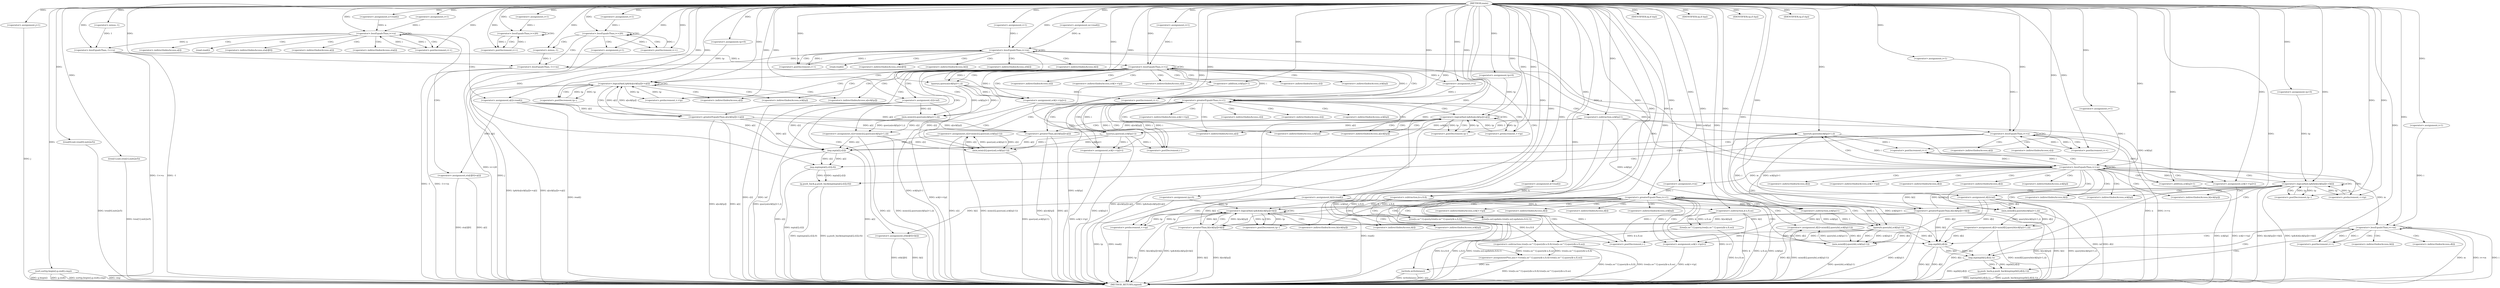 digraph "main" {  
"1000414" [label = "(METHOD,main)" ]
"1000809" [label = "(METHOD_RETURN,signed)" ]
"1000416" [label = "(<operator>.assignment,n=read())" ]
"1000419" [label = "(<operator>.assignment,m=read())" ]
"1000422" [label = "(<operator>.assignment,k=read())" ]
"1000486" [label = "(<operator>.assignment,j=1)" ]
"1000489" [label = "(<operator>.lessEqualsThan,-1<=n)" ]
"1000513" [label = "(<operator>.assignment,tp=0)" ]
"1000570" [label = "(<operator>.assignment,tp=0)" ]
"1000622" [label = "(<operator>.assignment,tp=0)" ]
"1000679" [label = "(<operator>.assignment,tp=0)" ]
"1000771" [label = "(sort,sort(g.begin(),g.end(),cmp))" ]
"1000775" [label = "(tree[0].init,tree[0].init(2e5))" ]
"1000777" [label = "(tree[1].init,tree[1].init(2e5))" ]
"1000807" [label = "(writeln,writeln(ans))" ]
"1000427" [label = "(<operator>.assignment,i=1)" ]
"1000430" [label = "(<operator>.lessEqualsThan,i<=n)" ]
"1000433" [label = "(<operator>.postIncrement,i++)" ]
"1000452" [label = "(<operator>.assignment,i=1)" ]
"1000455" [label = "(<operator>.lessEqualsThan,i<=m)" ]
"1000458" [label = "(<operator>.postIncrement,i++)" ]
"1000477" [label = "(<operator>.assignment,i=1)" ]
"1000480" [label = "(<operator>.lessEqualsThan,i<=20)" ]
"1000483" [label = "(<operator>.postIncrement,i++)" ]
"1000495" [label = "(<operator>.assignment,i=1)" ]
"1000498" [label = "(<operator>.lessEqualsThan,i<=20)" ]
"1000501" [label = "(<operator>.postIncrement,i++)" ]
"1000518" [label = "(<operator>.assignment,i=1)" ]
"1000521" [label = "(<operator>.lessEqualsThan,i<=n)" ]
"1000524" [label = "(<operator>.postIncrement,i++)" ]
"1000575" [label = "(<operator>.assignment,i=n)" ]
"1000578" [label = "(<operator>.greaterEqualsThan,i>=1)" ]
"1000581" [label = "(<operator>.postDecrement,i--)" ]
"1000627" [label = "(<operator>.assignment,i=1)" ]
"1000630" [label = "(<operator>.lessEqualsThan,i<=m)" ]
"1000633" [label = "(<operator>.postIncrement,i++)" ]
"1000684" [label = "(<operator>.assignment,i=m)" ]
"1000687" [label = "(<operator>.greaterEqualsThan,i>=1)" ]
"1000690" [label = "(<operator>.postDecrement,i--)" ]
"1000733" [label = "(<operator>.assignment,i=1)" ]
"1000736" [label = "(<operator>.lessEqualsThan,i<=n)" ]
"1000739" [label = "(<operator>.postIncrement,i++)" ]
"1000741" [label = "(g.push_back,g.push_back(mp(mp(a[i],c[i]),0)))" ]
"1000753" [label = "(<operator>.assignment,i=1)" ]
"1000756" [label = "(<operator>.lessEqualsThan,i<=m)" ]
"1000759" [label = "(<operator>.postIncrement,i++)" ]
"1000761" [label = "(g.push_back,g.push_back(mp(mp(b[i],d[i]),1)))" ]
"1000781" [label = "(<operator>.assignmentPlus,ans+=tree[u.se^1].query(k-u.fi.fi)-tree[u.se^1].query(k-u.fi.se))" ]
"1000800" [label = "(tree[u.se].update,tree[u.se].update(u.fi.fi,1))" ]
"1000436" [label = "(<operator>.assignment,a[i]=read())" ]
"1000441" [label = "(<operator>.assignment,sta[i][0]=a[i])" ]
"1000461" [label = "(<operator>.assignment,b[i]=read())" ]
"1000466" [label = "(<operator>.assignment,stb[i][0]=b[i])" ]
"1000490" [label = "(<operator>.minus,-1)" ]
"1000505" [label = "(<operator>.assignment,j=1)" ]
"1000508" [label = "(<operator>.lessEqualsThan,-1<=m)" ]
"1000527" [label = "(<operator>.assignment,c[i]=inf)" ]
"1000564" [label = "(<operator>.assignment,sck[++tp]=i)" ]
"1000616" [label = "(<operator>.assignment,sck[++tp]=i)" ]
"1000636" [label = "(<operator>.assignment,d[i]=inf)" ]
"1000673" [label = "(<operator>.assignment,sck[++tp]=i)" ]
"1000725" [label = "(<operator>.assignment,sck[++tp]=i)" ]
"1000533" [label = "(<operator>.logicalAnd,tp&&a[sck[tp]]>=a[i])" ]
"1000544" [label = "(<operator>.postDecrement,tp--)" ]
"1000547" [label = "(IDENTIFIER,tp,if (tp))" ]
"1000585" [label = "(<operator>.logicalAnd,tp&&a[sck[tp]]>a[i])" ]
"1000596" [label = "(<operator>.postDecrement,tp--)" ]
"1000599" [label = "(IDENTIFIER,tp,if (tp))" ]
"1000642" [label = "(<operator>.logicalAnd,tp&&b[sck[tp]]>=b[i])" ]
"1000653" [label = "(<operator>.postDecrement,tp--)" ]
"1000656" [label = "(IDENTIFIER,tp,if (tp))" ]
"1000694" [label = "(<operator>.logicalAnd,tp&&b[sck[tp]]>b[i])" ]
"1000705" [label = "(<operator>.postDecrement,tp--)" ]
"1000708" [label = "(IDENTIFIER,tp,if (tp))" ]
"1000742" [label = "(mp,mp(mp(a[i],c[i]),0))" ]
"1000762" [label = "(mp,mp(mp(b[i],d[i]),1))" ]
"1000783" [label = "(<operator>.subtraction,tree[u.se^1].query(k-u.fi.fi)-tree[u.se^1].query(k-u.fi.se))" ]
"1000509" [label = "(<operator>.minus,-1)" ]
"1000549" [label = "(<operator>.assignment,c[i]=min(c[i],querya(sck[tp]+1,i)))" ]
"1000601" [label = "(<operator>.assignment,c[i]=min(c[i],querya(i,sck[tp]-1)))" ]
"1000658" [label = "(<operator>.assignment,d[i]=min(d[i],queryb(sck[tp]+1,i)))" ]
"1000710" [label = "(<operator>.assignment,d[i]=min(d[i],queryb(i,sck[tp]-1)))" ]
"1000743" [label = "(mp,mp(a[i],c[i]))" ]
"1000763" [label = "(mp,mp(b[i],d[i]))" ]
"1000784" [label = "(tree[u.se^1].query,tree[u.se^1].query(k-u.fi.fi))" ]
"1000792" [label = "(tree[u.se^1].query,tree[u.se^1].query(k-u.fi.se))" ]
"1000535" [label = "(<operator>.greaterEqualsThan,a[sck[tp]]>=a[i])" ]
"1000567" [label = "(<operator>.preIncrement,++tp)" ]
"1000587" [label = "(<operator>.greaterThan,a[sck[tp]]>a[i])" ]
"1000619" [label = "(<operator>.preIncrement,++tp)" ]
"1000644" [label = "(<operator>.greaterEqualsThan,b[sck[tp]]>=b[i])" ]
"1000676" [label = "(<operator>.preIncrement,++tp)" ]
"1000696" [label = "(<operator>.greaterThan,b[sck[tp]]>b[i])" ]
"1000728" [label = "(<operator>.preIncrement,++tp)" ]
"1000785" [label = "(<operator>.subtraction,k-u.fi.fi)" ]
"1000793" [label = "(<operator>.subtraction,k-u.fi.se)" ]
"1000553" [label = "(min,min(c[i],querya(sck[tp]+1,i)))" ]
"1000605" [label = "(min,min(c[i],querya(i,sck[tp]-1)))" ]
"1000662" [label = "(min,min(d[i],queryb(sck[tp]+1,i)))" ]
"1000714" [label = "(min,min(d[i],queryb(i,sck[tp]-1)))" ]
"1000557" [label = "(querya,querya(sck[tp]+1,i))" ]
"1000609" [label = "(querya,querya(i,sck[tp]-1))" ]
"1000666" [label = "(queryb,queryb(sck[tp]+1,i))" ]
"1000718" [label = "(queryb,queryb(i,sck[tp]-1))" ]
"1000558" [label = "(<operator>.addition,sck[tp]+1)" ]
"1000611" [label = "(<operator>.subtraction,sck[tp]-1)" ]
"1000667" [label = "(<operator>.addition,sck[tp]+1)" ]
"1000720" [label = "(<operator>.subtraction,sck[tp]-1)" ]
"1000437" [label = "(<operator>.indirectIndexAccess,a[i])" ]
"1000440" [label = "(read,read())" ]
"1000442" [label = "(<operator>.indirectIndexAccess,sta[i][0])" ]
"1000447" [label = "(<operator>.indirectIndexAccess,a[i])" ]
"1000462" [label = "(<operator>.indirectIndexAccess,b[i])" ]
"1000465" [label = "(read,read())" ]
"1000467" [label = "(<operator>.indirectIndexAccess,stb[i][0])" ]
"1000472" [label = "(<operator>.indirectIndexAccess,b[i])" ]
"1000528" [label = "(<operator>.indirectIndexAccess,c[i])" ]
"1000565" [label = "(<operator>.indirectIndexAccess,sck[++tp])" ]
"1000617" [label = "(<operator>.indirectIndexAccess,sck[++tp])" ]
"1000637" [label = "(<operator>.indirectIndexAccess,d[i])" ]
"1000674" [label = "(<operator>.indirectIndexAccess,sck[++tp])" ]
"1000726" [label = "(<operator>.indirectIndexAccess,sck[++tp])" ]
"1000443" [label = "(<operator>.indirectIndexAccess,sta[i])" ]
"1000468" [label = "(<operator>.indirectIndexAccess,stb[i])" ]
"1000744" [label = "(<operator>.indirectIndexAccess,a[i])" ]
"1000747" [label = "(<operator>.indirectIndexAccess,c[i])" ]
"1000764" [label = "(<operator>.indirectIndexAccess,b[i])" ]
"1000767" [label = "(<operator>.indirectIndexAccess,d[i])" ]
"1000536" [label = "(<operator>.indirectIndexAccess,a[sck[tp]])" ]
"1000541" [label = "(<operator>.indirectIndexAccess,a[i])" ]
"1000550" [label = "(<operator>.indirectIndexAccess,c[i])" ]
"1000588" [label = "(<operator>.indirectIndexAccess,a[sck[tp]])" ]
"1000593" [label = "(<operator>.indirectIndexAccess,a[i])" ]
"1000602" [label = "(<operator>.indirectIndexAccess,c[i])" ]
"1000645" [label = "(<operator>.indirectIndexAccess,b[sck[tp]])" ]
"1000650" [label = "(<operator>.indirectIndexAccess,b[i])" ]
"1000659" [label = "(<operator>.indirectIndexAccess,d[i])" ]
"1000697" [label = "(<operator>.indirectIndexAccess,b[sck[tp]])" ]
"1000702" [label = "(<operator>.indirectIndexAccess,b[i])" ]
"1000711" [label = "(<operator>.indirectIndexAccess,d[i])" ]
"1000538" [label = "(<operator>.indirectIndexAccess,sck[tp])" ]
"1000554" [label = "(<operator>.indirectIndexAccess,c[i])" ]
"1000590" [label = "(<operator>.indirectIndexAccess,sck[tp])" ]
"1000606" [label = "(<operator>.indirectIndexAccess,c[i])" ]
"1000647" [label = "(<operator>.indirectIndexAccess,sck[tp])" ]
"1000663" [label = "(<operator>.indirectIndexAccess,d[i])" ]
"1000699" [label = "(<operator>.indirectIndexAccess,sck[tp])" ]
"1000715" [label = "(<operator>.indirectIndexAccess,d[i])" ]
"1000559" [label = "(<operator>.indirectIndexAccess,sck[tp])" ]
"1000612" [label = "(<operator>.indirectIndexAccess,sck[tp])" ]
"1000668" [label = "(<operator>.indirectIndexAccess,sck[tp])" ]
"1000721" [label = "(<operator>.indirectIndexAccess,sck[tp])" ]
  "1000422" -> "1000809"  [ label = "DDG: read()"] 
  "1000486" -> "1000809"  [ label = "DDG: j"] 
  "1000489" -> "1000809"  [ label = "DDG: -1"] 
  "1000489" -> "1000809"  [ label = "DDG: -1<=n"] 
  "1000498" -> "1000809"  [ label = "DDG: i<=20"] 
  "1000679" -> "1000809"  [ label = "DDG: tp"] 
  "1000687" -> "1000809"  [ label = "DDG: i>=1"] 
  "1000736" -> "1000809"  [ label = "DDG: n"] 
  "1000736" -> "1000809"  [ label = "DDG: i<=n"] 
  "1000756" -> "1000809"  [ label = "DDG: i"] 
  "1000756" -> "1000809"  [ label = "DDG: m"] 
  "1000756" -> "1000809"  [ label = "DDG: i<=m"] 
  "1000771" -> "1000809"  [ label = "DDG: g.begin()"] 
  "1000771" -> "1000809"  [ label = "DDG: g.end()"] 
  "1000771" -> "1000809"  [ label = "DDG: sort(g.begin(),g.end(),cmp)"] 
  "1000775" -> "1000809"  [ label = "DDG: tree[0].init(2e5)"] 
  "1000777" -> "1000809"  [ label = "DDG: tree[1].init(2e5)"] 
  "1000784" -> "1000809"  [ label = "DDG: k-u.fi.fi"] 
  "1000783" -> "1000809"  [ label = "DDG: tree[u.se^1].query(k-u.fi.fi)"] 
  "1000793" -> "1000809"  [ label = "DDG: k"] 
  "1000793" -> "1000809"  [ label = "DDG: u.fi.se"] 
  "1000792" -> "1000809"  [ label = "DDG: k-u.fi.se"] 
  "1000783" -> "1000809"  [ label = "DDG: tree[u.se^1].query(k-u.fi.se)"] 
  "1000781" -> "1000809"  [ label = "DDG: tree[u.se^1].query(k-u.fi.fi)-tree[u.se^1].query(k-u.fi.se)"] 
  "1000800" -> "1000809"  [ label = "DDG: u.fi.fi"] 
  "1000800" -> "1000809"  [ label = "DDG: tree[u.se].update(u.fi.fi,1)"] 
  "1000807" -> "1000809"  [ label = "DDG: ans"] 
  "1000807" -> "1000809"  [ label = "DDG: writeln(ans)"] 
  "1000763" -> "1000809"  [ label = "DDG: b[i]"] 
  "1000763" -> "1000809"  [ label = "DDG: d[i]"] 
  "1000762" -> "1000809"  [ label = "DDG: mp(b[i],d[i])"] 
  "1000761" -> "1000809"  [ label = "DDG: mp(mp(b[i],d[i]),1)"] 
  "1000761" -> "1000809"  [ label = "DDG: g.push_back(mp(mp(b[i],d[i]),1))"] 
  "1000743" -> "1000809"  [ label = "DDG: a[i]"] 
  "1000743" -> "1000809"  [ label = "DDG: c[i]"] 
  "1000742" -> "1000809"  [ label = "DDG: mp(a[i],c[i])"] 
  "1000741" -> "1000809"  [ label = "DDG: mp(mp(a[i],c[i]),0)"] 
  "1000741" -> "1000809"  [ label = "DDG: g.push_back(mp(mp(a[i],c[i]),0))"] 
  "1000696" -> "1000809"  [ label = "DDG: b[sck[tp]]"] 
  "1000696" -> "1000809"  [ label = "DDG: b[i]"] 
  "1000694" -> "1000809"  [ label = "DDG: b[sck[tp]]>b[i]"] 
  "1000694" -> "1000809"  [ label = "DDG: tp&&b[sck[tp]]>b[i]"] 
  "1000710" -> "1000809"  [ label = "DDG: d[i]"] 
  "1000720" -> "1000809"  [ label = "DDG: sck[tp]"] 
  "1000718" -> "1000809"  [ label = "DDG: sck[tp]-1"] 
  "1000714" -> "1000809"  [ label = "DDG: queryb(i,sck[tp]-1)"] 
  "1000710" -> "1000809"  [ label = "DDG: min(d[i],queryb(i,sck[tp]-1))"] 
  "1000728" -> "1000809"  [ label = "DDG: tp"] 
  "1000725" -> "1000809"  [ label = "DDG: sck[++tp]"] 
  "1000636" -> "1000809"  [ label = "DDG: d[i]"] 
  "1000636" -> "1000809"  [ label = "DDG: inf"] 
  "1000644" -> "1000809"  [ label = "DDG: b[sck[tp]]"] 
  "1000644" -> "1000809"  [ label = "DDG: b[i]"] 
  "1000642" -> "1000809"  [ label = "DDG: b[sck[tp]]>=b[i]"] 
  "1000642" -> "1000809"  [ label = "DDG: tp&&b[sck[tp]]>=b[i]"] 
  "1000658" -> "1000809"  [ label = "DDG: d[i]"] 
  "1000667" -> "1000809"  [ label = "DDG: sck[tp]"] 
  "1000666" -> "1000809"  [ label = "DDG: sck[tp]+1"] 
  "1000662" -> "1000809"  [ label = "DDG: queryb(sck[tp]+1,i)"] 
  "1000658" -> "1000809"  [ label = "DDG: min(d[i],queryb(sck[tp]+1,i))"] 
  "1000673" -> "1000809"  [ label = "DDG: sck[++tp]"] 
  "1000587" -> "1000809"  [ label = "DDG: a[sck[tp]]"] 
  "1000587" -> "1000809"  [ label = "DDG: a[i]"] 
  "1000585" -> "1000809"  [ label = "DDG: a[sck[tp]]>a[i]"] 
  "1000585" -> "1000809"  [ label = "DDG: tp&&a[sck[tp]]>a[i]"] 
  "1000601" -> "1000809"  [ label = "DDG: c[i]"] 
  "1000611" -> "1000809"  [ label = "DDG: sck[tp]"] 
  "1000609" -> "1000809"  [ label = "DDG: sck[tp]-1"] 
  "1000605" -> "1000809"  [ label = "DDG: querya(i,sck[tp]-1)"] 
  "1000601" -> "1000809"  [ label = "DDG: min(c[i],querya(i,sck[tp]-1))"] 
  "1000616" -> "1000809"  [ label = "DDG: sck[++tp]"] 
  "1000527" -> "1000809"  [ label = "DDG: c[i]"] 
  "1000527" -> "1000809"  [ label = "DDG: inf"] 
  "1000535" -> "1000809"  [ label = "DDG: a[sck[tp]]"] 
  "1000535" -> "1000809"  [ label = "DDG: a[i]"] 
  "1000533" -> "1000809"  [ label = "DDG: a[sck[tp]]>=a[i]"] 
  "1000533" -> "1000809"  [ label = "DDG: tp&&a[sck[tp]]>=a[i]"] 
  "1000549" -> "1000809"  [ label = "DDG: c[i]"] 
  "1000558" -> "1000809"  [ label = "DDG: sck[tp]"] 
  "1000557" -> "1000809"  [ label = "DDG: sck[tp]+1"] 
  "1000553" -> "1000809"  [ label = "DDG: querya(sck[tp]+1,i)"] 
  "1000549" -> "1000809"  [ label = "DDG: min(c[i],querya(sck[tp]+1,i))"] 
  "1000564" -> "1000809"  [ label = "DDG: sck[++tp]"] 
  "1000505" -> "1000809"  [ label = "DDG: j"] 
  "1000508" -> "1000809"  [ label = "DDG: -1"] 
  "1000508" -> "1000809"  [ label = "DDG: -1<=m"] 
  "1000461" -> "1000809"  [ label = "DDG: read()"] 
  "1000466" -> "1000809"  [ label = "DDG: stb[i][0]"] 
  "1000466" -> "1000809"  [ label = "DDG: b[i]"] 
  "1000436" -> "1000809"  [ label = "DDG: read()"] 
  "1000441" -> "1000809"  [ label = "DDG: sta[i][0]"] 
  "1000441" -> "1000809"  [ label = "DDG: a[i]"] 
  "1000771" -> "1000809"  [ label = "DDG: cmp"] 
  "1000414" -> "1000416"  [ label = "DDG: "] 
  "1000414" -> "1000419"  [ label = "DDG: "] 
  "1000414" -> "1000422"  [ label = "DDG: "] 
  "1000414" -> "1000486"  [ label = "DDG: "] 
  "1000414" -> "1000513"  [ label = "DDG: "] 
  "1000414" -> "1000570"  [ label = "DDG: "] 
  "1000414" -> "1000622"  [ label = "DDG: "] 
  "1000414" -> "1000679"  [ label = "DDG: "] 
  "1000414" -> "1000427"  [ label = "DDG: "] 
  "1000414" -> "1000452"  [ label = "DDG: "] 
  "1000414" -> "1000477"  [ label = "DDG: "] 
  "1000490" -> "1000489"  [ label = "DDG: 1"] 
  "1000430" -> "1000489"  [ label = "DDG: n"] 
  "1000414" -> "1000489"  [ label = "DDG: "] 
  "1000414" -> "1000495"  [ label = "DDG: "] 
  "1000414" -> "1000518"  [ label = "DDG: "] 
  "1000521" -> "1000575"  [ label = "DDG: n"] 
  "1000414" -> "1000575"  [ label = "DDG: "] 
  "1000414" -> "1000627"  [ label = "DDG: "] 
  "1000630" -> "1000684"  [ label = "DDG: m"] 
  "1000414" -> "1000684"  [ label = "DDG: "] 
  "1000414" -> "1000733"  [ label = "DDG: "] 
  "1000414" -> "1000753"  [ label = "DDG: "] 
  "1000414" -> "1000771"  [ label = "DDG: "] 
  "1000414" -> "1000775"  [ label = "DDG: "] 
  "1000414" -> "1000777"  [ label = "DDG: "] 
  "1000783" -> "1000781"  [ label = "DDG: tree[u.se^1].query(k-u.fi.se)"] 
  "1000783" -> "1000781"  [ label = "DDG: tree[u.se^1].query(k-u.fi.fi)"] 
  "1000781" -> "1000807"  [ label = "DDG: ans"] 
  "1000414" -> "1000807"  [ label = "DDG: "] 
  "1000427" -> "1000430"  [ label = "DDG: i"] 
  "1000433" -> "1000430"  [ label = "DDG: i"] 
  "1000414" -> "1000430"  [ label = "DDG: "] 
  "1000416" -> "1000430"  [ label = "DDG: n"] 
  "1000430" -> "1000433"  [ label = "DDG: i"] 
  "1000414" -> "1000433"  [ label = "DDG: "] 
  "1000414" -> "1000436"  [ label = "DDG: "] 
  "1000436" -> "1000441"  [ label = "DDG: a[i]"] 
  "1000452" -> "1000455"  [ label = "DDG: i"] 
  "1000458" -> "1000455"  [ label = "DDG: i"] 
  "1000414" -> "1000455"  [ label = "DDG: "] 
  "1000419" -> "1000455"  [ label = "DDG: m"] 
  "1000455" -> "1000458"  [ label = "DDG: i"] 
  "1000414" -> "1000458"  [ label = "DDG: "] 
  "1000414" -> "1000461"  [ label = "DDG: "] 
  "1000461" -> "1000466"  [ label = "DDG: b[i]"] 
  "1000477" -> "1000480"  [ label = "DDG: i"] 
  "1000483" -> "1000480"  [ label = "DDG: i"] 
  "1000414" -> "1000480"  [ label = "DDG: "] 
  "1000480" -> "1000483"  [ label = "DDG: i"] 
  "1000414" -> "1000483"  [ label = "DDG: "] 
  "1000414" -> "1000490"  [ label = "DDG: "] 
  "1000495" -> "1000498"  [ label = "DDG: i"] 
  "1000501" -> "1000498"  [ label = "DDG: i"] 
  "1000414" -> "1000498"  [ label = "DDG: "] 
  "1000498" -> "1000501"  [ label = "DDG: i"] 
  "1000414" -> "1000501"  [ label = "DDG: "] 
  "1000414" -> "1000505"  [ label = "DDG: "] 
  "1000518" -> "1000521"  [ label = "DDG: i"] 
  "1000524" -> "1000521"  [ label = "DDG: i"] 
  "1000414" -> "1000521"  [ label = "DDG: "] 
  "1000489" -> "1000521"  [ label = "DDG: n"] 
  "1000414" -> "1000524"  [ label = "DDG: "] 
  "1000521" -> "1000524"  [ label = "DDG: i"] 
  "1000557" -> "1000524"  [ label = "DDG: i"] 
  "1000414" -> "1000527"  [ label = "DDG: "] 
  "1000521" -> "1000564"  [ label = "DDG: i"] 
  "1000557" -> "1000564"  [ label = "DDG: i"] 
  "1000414" -> "1000564"  [ label = "DDG: "] 
  "1000575" -> "1000578"  [ label = "DDG: i"] 
  "1000581" -> "1000578"  [ label = "DDG: i"] 
  "1000414" -> "1000578"  [ label = "DDG: "] 
  "1000414" -> "1000581"  [ label = "DDG: "] 
  "1000578" -> "1000581"  [ label = "DDG: i"] 
  "1000609" -> "1000581"  [ label = "DDG: i"] 
  "1000578" -> "1000616"  [ label = "DDG: i"] 
  "1000609" -> "1000616"  [ label = "DDG: i"] 
  "1000414" -> "1000616"  [ label = "DDG: "] 
  "1000627" -> "1000630"  [ label = "DDG: i"] 
  "1000633" -> "1000630"  [ label = "DDG: i"] 
  "1000414" -> "1000630"  [ label = "DDG: "] 
  "1000455" -> "1000630"  [ label = "DDG: m"] 
  "1000508" -> "1000630"  [ label = "DDG: m"] 
  "1000414" -> "1000633"  [ label = "DDG: "] 
  "1000630" -> "1000633"  [ label = "DDG: i"] 
  "1000666" -> "1000633"  [ label = "DDG: i"] 
  "1000414" -> "1000636"  [ label = "DDG: "] 
  "1000630" -> "1000673"  [ label = "DDG: i"] 
  "1000666" -> "1000673"  [ label = "DDG: i"] 
  "1000414" -> "1000673"  [ label = "DDG: "] 
  "1000684" -> "1000687"  [ label = "DDG: i"] 
  "1000690" -> "1000687"  [ label = "DDG: i"] 
  "1000414" -> "1000687"  [ label = "DDG: "] 
  "1000414" -> "1000690"  [ label = "DDG: "] 
  "1000687" -> "1000690"  [ label = "DDG: i"] 
  "1000718" -> "1000690"  [ label = "DDG: i"] 
  "1000687" -> "1000725"  [ label = "DDG: i"] 
  "1000718" -> "1000725"  [ label = "DDG: i"] 
  "1000414" -> "1000725"  [ label = "DDG: "] 
  "1000733" -> "1000736"  [ label = "DDG: i"] 
  "1000739" -> "1000736"  [ label = "DDG: i"] 
  "1000414" -> "1000736"  [ label = "DDG: "] 
  "1000521" -> "1000736"  [ label = "DDG: n"] 
  "1000736" -> "1000739"  [ label = "DDG: i"] 
  "1000414" -> "1000739"  [ label = "DDG: "] 
  "1000742" -> "1000741"  [ label = "DDG: 0"] 
  "1000742" -> "1000741"  [ label = "DDG: mp(a[i],c[i])"] 
  "1000753" -> "1000756"  [ label = "DDG: i"] 
  "1000759" -> "1000756"  [ label = "DDG: i"] 
  "1000414" -> "1000756"  [ label = "DDG: "] 
  "1000630" -> "1000756"  [ label = "DDG: m"] 
  "1000756" -> "1000759"  [ label = "DDG: i"] 
  "1000414" -> "1000759"  [ label = "DDG: "] 
  "1000762" -> "1000761"  [ label = "DDG: 1"] 
  "1000762" -> "1000761"  [ label = "DDG: mp(b[i],d[i])"] 
  "1000414" -> "1000781"  [ label = "DDG: "] 
  "1000785" -> "1000800"  [ label = "DDG: u.fi.fi"] 
  "1000414" -> "1000800"  [ label = "DDG: "] 
  "1000509" -> "1000508"  [ label = "DDG: 1"] 
  "1000455" -> "1000508"  [ label = "DDG: m"] 
  "1000414" -> "1000508"  [ label = "DDG: "] 
  "1000414" -> "1000547"  [ label = "DDG: "] 
  "1000414" -> "1000599"  [ label = "DDG: "] 
  "1000414" -> "1000656"  [ label = "DDG: "] 
  "1000414" -> "1000708"  [ label = "DDG: "] 
  "1000743" -> "1000742"  [ label = "DDG: a[i]"] 
  "1000743" -> "1000742"  [ label = "DDG: c[i]"] 
  "1000414" -> "1000742"  [ label = "DDG: "] 
  "1000763" -> "1000762"  [ label = "DDG: d[i]"] 
  "1000763" -> "1000762"  [ label = "DDG: b[i]"] 
  "1000414" -> "1000762"  [ label = "DDG: "] 
  "1000784" -> "1000783"  [ label = "DDG: k-u.fi.fi"] 
  "1000792" -> "1000783"  [ label = "DDG: k-u.fi.se"] 
  "1000414" -> "1000509"  [ label = "DDG: "] 
  "1000513" -> "1000533"  [ label = "DDG: tp"] 
  "1000567" -> "1000533"  [ label = "DDG: tp"] 
  "1000544" -> "1000533"  [ label = "DDG: tp"] 
  "1000414" -> "1000533"  [ label = "DDG: "] 
  "1000535" -> "1000533"  [ label = "DDG: a[sck[tp]]"] 
  "1000535" -> "1000533"  [ label = "DDG: a[i]"] 
  "1000533" -> "1000544"  [ label = "DDG: tp"] 
  "1000414" -> "1000544"  [ label = "DDG: "] 
  "1000553" -> "1000549"  [ label = "DDG: c[i]"] 
  "1000553" -> "1000549"  [ label = "DDG: querya(sck[tp]+1,i)"] 
  "1000570" -> "1000585"  [ label = "DDG: tp"] 
  "1000619" -> "1000585"  [ label = "DDG: tp"] 
  "1000596" -> "1000585"  [ label = "DDG: tp"] 
  "1000414" -> "1000585"  [ label = "DDG: "] 
  "1000587" -> "1000585"  [ label = "DDG: a[sck[tp]]"] 
  "1000587" -> "1000585"  [ label = "DDG: a[i]"] 
  "1000585" -> "1000596"  [ label = "DDG: tp"] 
  "1000414" -> "1000596"  [ label = "DDG: "] 
  "1000605" -> "1000601"  [ label = "DDG: c[i]"] 
  "1000605" -> "1000601"  [ label = "DDG: querya(i,sck[tp]-1)"] 
  "1000622" -> "1000642"  [ label = "DDG: tp"] 
  "1000676" -> "1000642"  [ label = "DDG: tp"] 
  "1000653" -> "1000642"  [ label = "DDG: tp"] 
  "1000414" -> "1000642"  [ label = "DDG: "] 
  "1000644" -> "1000642"  [ label = "DDG: b[i]"] 
  "1000644" -> "1000642"  [ label = "DDG: b[sck[tp]]"] 
  "1000642" -> "1000653"  [ label = "DDG: tp"] 
  "1000414" -> "1000653"  [ label = "DDG: "] 
  "1000662" -> "1000658"  [ label = "DDG: queryb(sck[tp]+1,i)"] 
  "1000662" -> "1000658"  [ label = "DDG: d[i]"] 
  "1000679" -> "1000694"  [ label = "DDG: tp"] 
  "1000728" -> "1000694"  [ label = "DDG: tp"] 
  "1000705" -> "1000694"  [ label = "DDG: tp"] 
  "1000414" -> "1000694"  [ label = "DDG: "] 
  "1000696" -> "1000694"  [ label = "DDG: b[sck[tp]]"] 
  "1000696" -> "1000694"  [ label = "DDG: b[i]"] 
  "1000694" -> "1000705"  [ label = "DDG: tp"] 
  "1000414" -> "1000705"  [ label = "DDG: "] 
  "1000714" -> "1000710"  [ label = "DDG: d[i]"] 
  "1000714" -> "1000710"  [ label = "DDG: queryb(i,sck[tp]-1)"] 
  "1000587" -> "1000743"  [ label = "DDG: a[i]"] 
  "1000535" -> "1000743"  [ label = "DDG: a[i]"] 
  "1000436" -> "1000743"  [ label = "DDG: a[i]"] 
  "1000601" -> "1000743"  [ label = "DDG: c[i]"] 
  "1000527" -> "1000743"  [ label = "DDG: c[i]"] 
  "1000549" -> "1000743"  [ label = "DDG: c[i]"] 
  "1000696" -> "1000763"  [ label = "DDG: b[i]"] 
  "1000644" -> "1000763"  [ label = "DDG: b[i]"] 
  "1000461" -> "1000763"  [ label = "DDG: b[i]"] 
  "1000710" -> "1000763"  [ label = "DDG: d[i]"] 
  "1000636" -> "1000763"  [ label = "DDG: d[i]"] 
  "1000658" -> "1000763"  [ label = "DDG: d[i]"] 
  "1000785" -> "1000784"  [ label = "DDG: u.fi.fi"] 
  "1000785" -> "1000784"  [ label = "DDG: k"] 
  "1000793" -> "1000792"  [ label = "DDG: u.fi.se"] 
  "1000793" -> "1000792"  [ label = "DDG: k"] 
  "1000436" -> "1000535"  [ label = "DDG: a[i]"] 
  "1000533" -> "1000567"  [ label = "DDG: tp"] 
  "1000414" -> "1000567"  [ label = "DDG: "] 
  "1000535" -> "1000587"  [ label = "DDG: a[sck[tp]]"] 
  "1000535" -> "1000587"  [ label = "DDG: a[i]"] 
  "1000436" -> "1000587"  [ label = "DDG: a[i]"] 
  "1000585" -> "1000619"  [ label = "DDG: tp"] 
  "1000414" -> "1000619"  [ label = "DDG: "] 
  "1000461" -> "1000644"  [ label = "DDG: b[i]"] 
  "1000642" -> "1000676"  [ label = "DDG: tp"] 
  "1000414" -> "1000676"  [ label = "DDG: "] 
  "1000644" -> "1000696"  [ label = "DDG: b[sck[tp]]"] 
  "1000644" -> "1000696"  [ label = "DDG: b[i]"] 
  "1000461" -> "1000696"  [ label = "DDG: b[i]"] 
  "1000694" -> "1000728"  [ label = "DDG: tp"] 
  "1000414" -> "1000728"  [ label = "DDG: "] 
  "1000422" -> "1000785"  [ label = "DDG: k"] 
  "1000414" -> "1000785"  [ label = "DDG: "] 
  "1000785" -> "1000793"  [ label = "DDG: k"] 
  "1000414" -> "1000793"  [ label = "DDG: "] 
  "1000527" -> "1000553"  [ label = "DDG: c[i]"] 
  "1000557" -> "1000553"  [ label = "DDG: sck[tp]+1"] 
  "1000557" -> "1000553"  [ label = "DDG: i"] 
  "1000601" -> "1000605"  [ label = "DDG: c[i]"] 
  "1000527" -> "1000605"  [ label = "DDG: c[i]"] 
  "1000549" -> "1000605"  [ label = "DDG: c[i]"] 
  "1000609" -> "1000605"  [ label = "DDG: sck[tp]-1"] 
  "1000609" -> "1000605"  [ label = "DDG: i"] 
  "1000636" -> "1000662"  [ label = "DDG: d[i]"] 
  "1000666" -> "1000662"  [ label = "DDG: i"] 
  "1000666" -> "1000662"  [ label = "DDG: sck[tp]+1"] 
  "1000710" -> "1000714"  [ label = "DDG: d[i]"] 
  "1000636" -> "1000714"  [ label = "DDG: d[i]"] 
  "1000658" -> "1000714"  [ label = "DDG: d[i]"] 
  "1000718" -> "1000714"  [ label = "DDG: i"] 
  "1000718" -> "1000714"  [ label = "DDG: sck[tp]-1"] 
  "1000521" -> "1000557"  [ label = "DDG: i"] 
  "1000414" -> "1000557"  [ label = "DDG: "] 
  "1000578" -> "1000609"  [ label = "DDG: i"] 
  "1000414" -> "1000609"  [ label = "DDG: "] 
  "1000611" -> "1000609"  [ label = "DDG: sck[tp]"] 
  "1000611" -> "1000609"  [ label = "DDG: 1"] 
  "1000611" -> "1000666"  [ label = "DDG: sck[tp]"] 
  "1000414" -> "1000666"  [ label = "DDG: "] 
  "1000630" -> "1000666"  [ label = "DDG: i"] 
  "1000687" -> "1000718"  [ label = "DDG: i"] 
  "1000414" -> "1000718"  [ label = "DDG: "] 
  "1000720" -> "1000718"  [ label = "DDG: sck[tp]"] 
  "1000720" -> "1000718"  [ label = "DDG: 1"] 
  "1000414" -> "1000558"  [ label = "DDG: "] 
  "1000414" -> "1000611"  [ label = "DDG: "] 
  "1000611" -> "1000667"  [ label = "DDG: sck[tp]"] 
  "1000414" -> "1000667"  [ label = "DDG: "] 
  "1000611" -> "1000720"  [ label = "DDG: sck[tp]"] 
  "1000414" -> "1000720"  [ label = "DDG: "] 
  "1000430" -> "1000430"  [ label = "CDG: "] 
  "1000430" -> "1000442"  [ label = "CDG: "] 
  "1000430" -> "1000436"  [ label = "CDG: "] 
  "1000430" -> "1000437"  [ label = "CDG: "] 
  "1000430" -> "1000443"  [ label = "CDG: "] 
  "1000430" -> "1000447"  [ label = "CDG: "] 
  "1000430" -> "1000433"  [ label = "CDG: "] 
  "1000430" -> "1000440"  [ label = "CDG: "] 
  "1000430" -> "1000441"  [ label = "CDG: "] 
  "1000455" -> "1000462"  [ label = "CDG: "] 
  "1000455" -> "1000461"  [ label = "CDG: "] 
  "1000455" -> "1000455"  [ label = "CDG: "] 
  "1000455" -> "1000468"  [ label = "CDG: "] 
  "1000455" -> "1000465"  [ label = "CDG: "] 
  "1000455" -> "1000466"  [ label = "CDG: "] 
  "1000455" -> "1000467"  [ label = "CDG: "] 
  "1000455" -> "1000458"  [ label = "CDG: "] 
  "1000455" -> "1000472"  [ label = "CDG: "] 
  "1000480" -> "1000480"  [ label = "CDG: "] 
  "1000480" -> "1000483"  [ label = "CDG: "] 
  "1000498" -> "1000498"  [ label = "CDG: "] 
  "1000498" -> "1000505"  [ label = "CDG: "] 
  "1000498" -> "1000501"  [ label = "CDG: "] 
  "1000498" -> "1000508"  [ label = "CDG: "] 
  "1000498" -> "1000509"  [ label = "CDG: "] 
  "1000521" -> "1000524"  [ label = "CDG: "] 
  "1000521" -> "1000564"  [ label = "CDG: "] 
  "1000521" -> "1000565"  [ label = "CDG: "] 
  "1000521" -> "1000528"  [ label = "CDG: "] 
  "1000521" -> "1000567"  [ label = "CDG: "] 
  "1000521" -> "1000533"  [ label = "CDG: "] 
  "1000521" -> "1000527"  [ label = "CDG: "] 
  "1000521" -> "1000521"  [ label = "CDG: "] 
  "1000521" -> "1000541"  [ label = "CDG: "] 
  "1000521" -> "1000536"  [ label = "CDG: "] 
  "1000521" -> "1000538"  [ label = "CDG: "] 
  "1000521" -> "1000535"  [ label = "CDG: "] 
  "1000521" -> "1000550"  [ label = "CDG: "] 
  "1000521" -> "1000558"  [ label = "CDG: "] 
  "1000521" -> "1000557"  [ label = "CDG: "] 
  "1000521" -> "1000549"  [ label = "CDG: "] 
  "1000521" -> "1000559"  [ label = "CDG: "] 
  "1000521" -> "1000553"  [ label = "CDG: "] 
  "1000521" -> "1000554"  [ label = "CDG: "] 
  "1000578" -> "1000616"  [ label = "CDG: "] 
  "1000578" -> "1000619"  [ label = "CDG: "] 
  "1000578" -> "1000581"  [ label = "CDG: "] 
  "1000578" -> "1000617"  [ label = "CDG: "] 
  "1000578" -> "1000585"  [ label = "CDG: "] 
  "1000578" -> "1000578"  [ label = "CDG: "] 
  "1000578" -> "1000587"  [ label = "CDG: "] 
  "1000578" -> "1000588"  [ label = "CDG: "] 
  "1000578" -> "1000593"  [ label = "CDG: "] 
  "1000578" -> "1000590"  [ label = "CDG: "] 
  "1000578" -> "1000611"  [ label = "CDG: "] 
  "1000578" -> "1000602"  [ label = "CDG: "] 
  "1000578" -> "1000601"  [ label = "CDG: "] 
  "1000578" -> "1000606"  [ label = "CDG: "] 
  "1000578" -> "1000612"  [ label = "CDG: "] 
  "1000578" -> "1000605"  [ label = "CDG: "] 
  "1000578" -> "1000609"  [ label = "CDG: "] 
  "1000630" -> "1000676"  [ label = "CDG: "] 
  "1000630" -> "1000630"  [ label = "CDG: "] 
  "1000630" -> "1000633"  [ label = "CDG: "] 
  "1000630" -> "1000674"  [ label = "CDG: "] 
  "1000630" -> "1000637"  [ label = "CDG: "] 
  "1000630" -> "1000642"  [ label = "CDG: "] 
  "1000630" -> "1000673"  [ label = "CDG: "] 
  "1000630" -> "1000636"  [ label = "CDG: "] 
  "1000630" -> "1000668"  [ label = "CDG: "] 
  "1000630" -> "1000662"  [ label = "CDG: "] 
  "1000630" -> "1000663"  [ label = "CDG: "] 
  "1000630" -> "1000667"  [ label = "CDG: "] 
  "1000630" -> "1000666"  [ label = "CDG: "] 
  "1000630" -> "1000658"  [ label = "CDG: "] 
  "1000630" -> "1000659"  [ label = "CDG: "] 
  "1000630" -> "1000644"  [ label = "CDG: "] 
  "1000630" -> "1000645"  [ label = "CDG: "] 
  "1000630" -> "1000647"  [ label = "CDG: "] 
  "1000630" -> "1000650"  [ label = "CDG: "] 
  "1000687" -> "1000725"  [ label = "CDG: "] 
  "1000687" -> "1000690"  [ label = "CDG: "] 
  "1000687" -> "1000726"  [ label = "CDG: "] 
  "1000687" -> "1000728"  [ label = "CDG: "] 
  "1000687" -> "1000687"  [ label = "CDG: "] 
  "1000687" -> "1000694"  [ label = "CDG: "] 
  "1000687" -> "1000710"  [ label = "CDG: "] 
  "1000687" -> "1000720"  [ label = "CDG: "] 
  "1000687" -> "1000711"  [ label = "CDG: "] 
  "1000687" -> "1000721"  [ label = "CDG: "] 
  "1000687" -> "1000715"  [ label = "CDG: "] 
  "1000687" -> "1000718"  [ label = "CDG: "] 
  "1000687" -> "1000714"  [ label = "CDG: "] 
  "1000687" -> "1000699"  [ label = "CDG: "] 
  "1000687" -> "1000702"  [ label = "CDG: "] 
  "1000687" -> "1000697"  [ label = "CDG: "] 
  "1000687" -> "1000696"  [ label = "CDG: "] 
  "1000736" -> "1000736"  [ label = "CDG: "] 
  "1000736" -> "1000744"  [ label = "CDG: "] 
  "1000736" -> "1000739"  [ label = "CDG: "] 
  "1000736" -> "1000743"  [ label = "CDG: "] 
  "1000736" -> "1000747"  [ label = "CDG: "] 
  "1000736" -> "1000742"  [ label = "CDG: "] 
  "1000736" -> "1000741"  [ label = "CDG: "] 
  "1000756" -> "1000767"  [ label = "CDG: "] 
  "1000756" -> "1000763"  [ label = "CDG: "] 
  "1000756" -> "1000764"  [ label = "CDG: "] 
  "1000756" -> "1000761"  [ label = "CDG: "] 
  "1000756" -> "1000762"  [ label = "CDG: "] 
  "1000756" -> "1000756"  [ label = "CDG: "] 
  "1000756" -> "1000759"  [ label = "CDG: "] 
  "1000533" -> "1000544"  [ label = "CDG: "] 
  "1000533" -> "1000533"  [ label = "CDG: "] 
  "1000533" -> "1000541"  [ label = "CDG: "] 
  "1000533" -> "1000536"  [ label = "CDG: "] 
  "1000533" -> "1000538"  [ label = "CDG: "] 
  "1000533" -> "1000535"  [ label = "CDG: "] 
  "1000585" -> "1000596"  [ label = "CDG: "] 
  "1000585" -> "1000585"  [ label = "CDG: "] 
  "1000585" -> "1000587"  [ label = "CDG: "] 
  "1000585" -> "1000588"  [ label = "CDG: "] 
  "1000585" -> "1000593"  [ label = "CDG: "] 
  "1000585" -> "1000590"  [ label = "CDG: "] 
  "1000642" -> "1000642"  [ label = "CDG: "] 
  "1000642" -> "1000653"  [ label = "CDG: "] 
  "1000642" -> "1000644"  [ label = "CDG: "] 
  "1000642" -> "1000645"  [ label = "CDG: "] 
  "1000642" -> "1000647"  [ label = "CDG: "] 
  "1000642" -> "1000650"  [ label = "CDG: "] 
  "1000694" -> "1000705"  [ label = "CDG: "] 
  "1000694" -> "1000694"  [ label = "CDG: "] 
  "1000694" -> "1000699"  [ label = "CDG: "] 
  "1000694" -> "1000702"  [ label = "CDG: "] 
  "1000694" -> "1000697"  [ label = "CDG: "] 
  "1000694" -> "1000696"  [ label = "CDG: "] 
}
